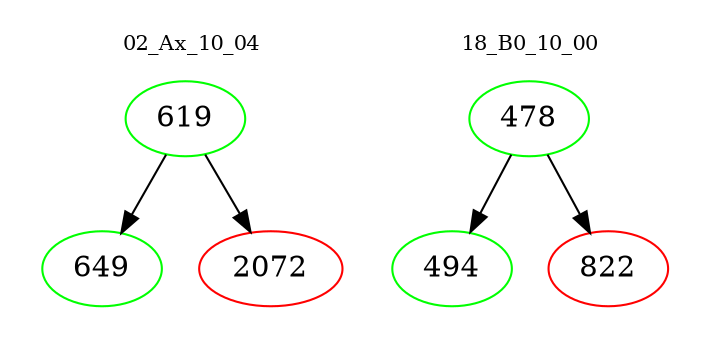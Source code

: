 digraph{
subgraph cluster_0 {
color = white
label = "02_Ax_10_04";
fontsize=10;
T0_619 [label="619", color="green"]
T0_619 -> T0_649 [color="black"]
T0_649 [label="649", color="green"]
T0_619 -> T0_2072 [color="black"]
T0_2072 [label="2072", color="red"]
}
subgraph cluster_1 {
color = white
label = "18_B0_10_00";
fontsize=10;
T1_478 [label="478", color="green"]
T1_478 -> T1_494 [color="black"]
T1_494 [label="494", color="green"]
T1_478 -> T1_822 [color="black"]
T1_822 [label="822", color="red"]
}
}
